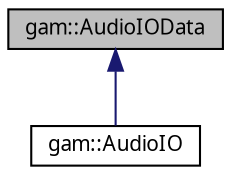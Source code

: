 digraph "gam::AudioIOData"
{
 // LATEX_PDF_SIZE
  bgcolor="transparent";
  edge [fontname="FreeSans.ttf",fontsize="10",labelfontname="FreeSans.ttf",labelfontsize="10"];
  node [fontname="FreeSans.ttf",fontsize="10",shape=record];
  Node1 [label="gam::AudioIOData",height=0.2,width=0.4,color="black", fillcolor="grey75", style="filled", fontcolor="black",tooltip="Audio data to be sent to callback."];
  Node1 -> Node2 [dir="back",color="midnightblue",fontsize="10",style="solid",fontname="FreeSans.ttf"];
  Node2 [label="gam::AudioIO",height=0.2,width=0.4,color="black",URL="$classgam_1_1_audio_i_o.html",tooltip="Audio input/output streaming."];
}
